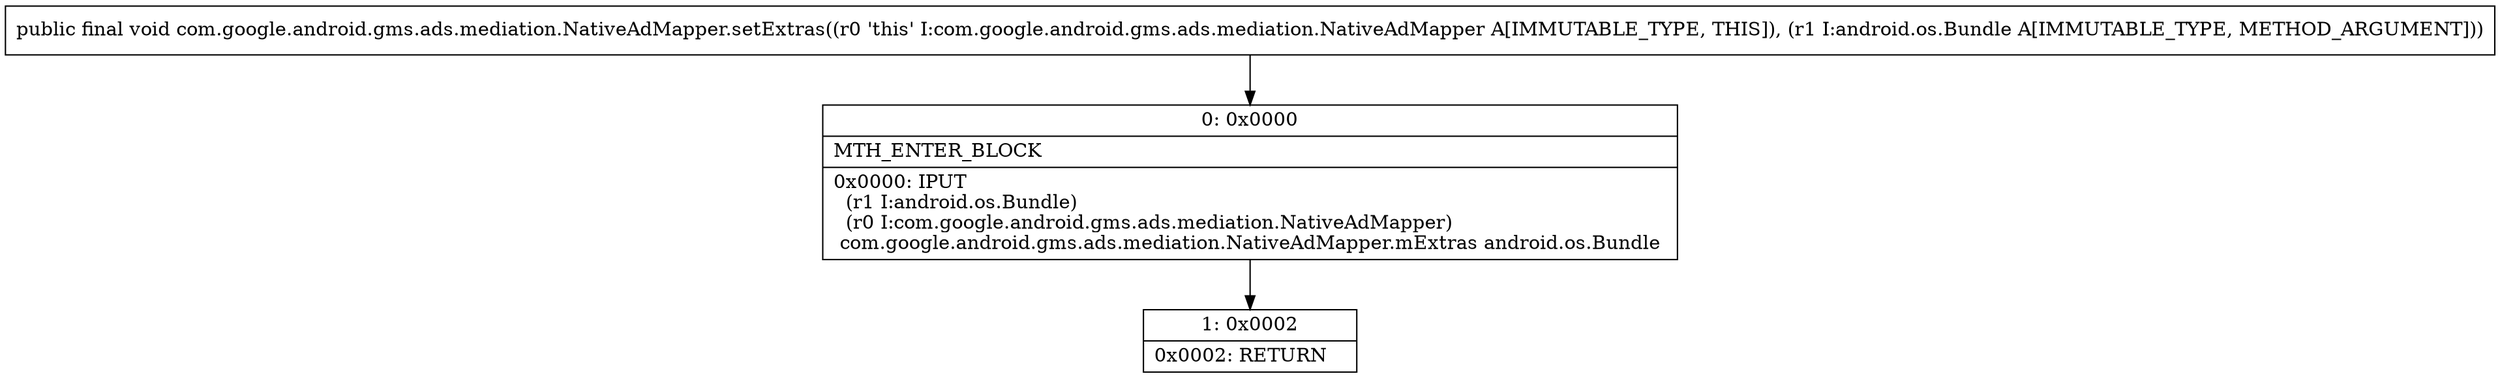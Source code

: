 digraph "CFG forcom.google.android.gms.ads.mediation.NativeAdMapper.setExtras(Landroid\/os\/Bundle;)V" {
Node_0 [shape=record,label="{0\:\ 0x0000|MTH_ENTER_BLOCK\l|0x0000: IPUT  \l  (r1 I:android.os.Bundle)\l  (r0 I:com.google.android.gms.ads.mediation.NativeAdMapper)\l com.google.android.gms.ads.mediation.NativeAdMapper.mExtras android.os.Bundle \l}"];
Node_1 [shape=record,label="{1\:\ 0x0002|0x0002: RETURN   \l}"];
MethodNode[shape=record,label="{public final void com.google.android.gms.ads.mediation.NativeAdMapper.setExtras((r0 'this' I:com.google.android.gms.ads.mediation.NativeAdMapper A[IMMUTABLE_TYPE, THIS]), (r1 I:android.os.Bundle A[IMMUTABLE_TYPE, METHOD_ARGUMENT])) }"];
MethodNode -> Node_0;
Node_0 -> Node_1;
}


